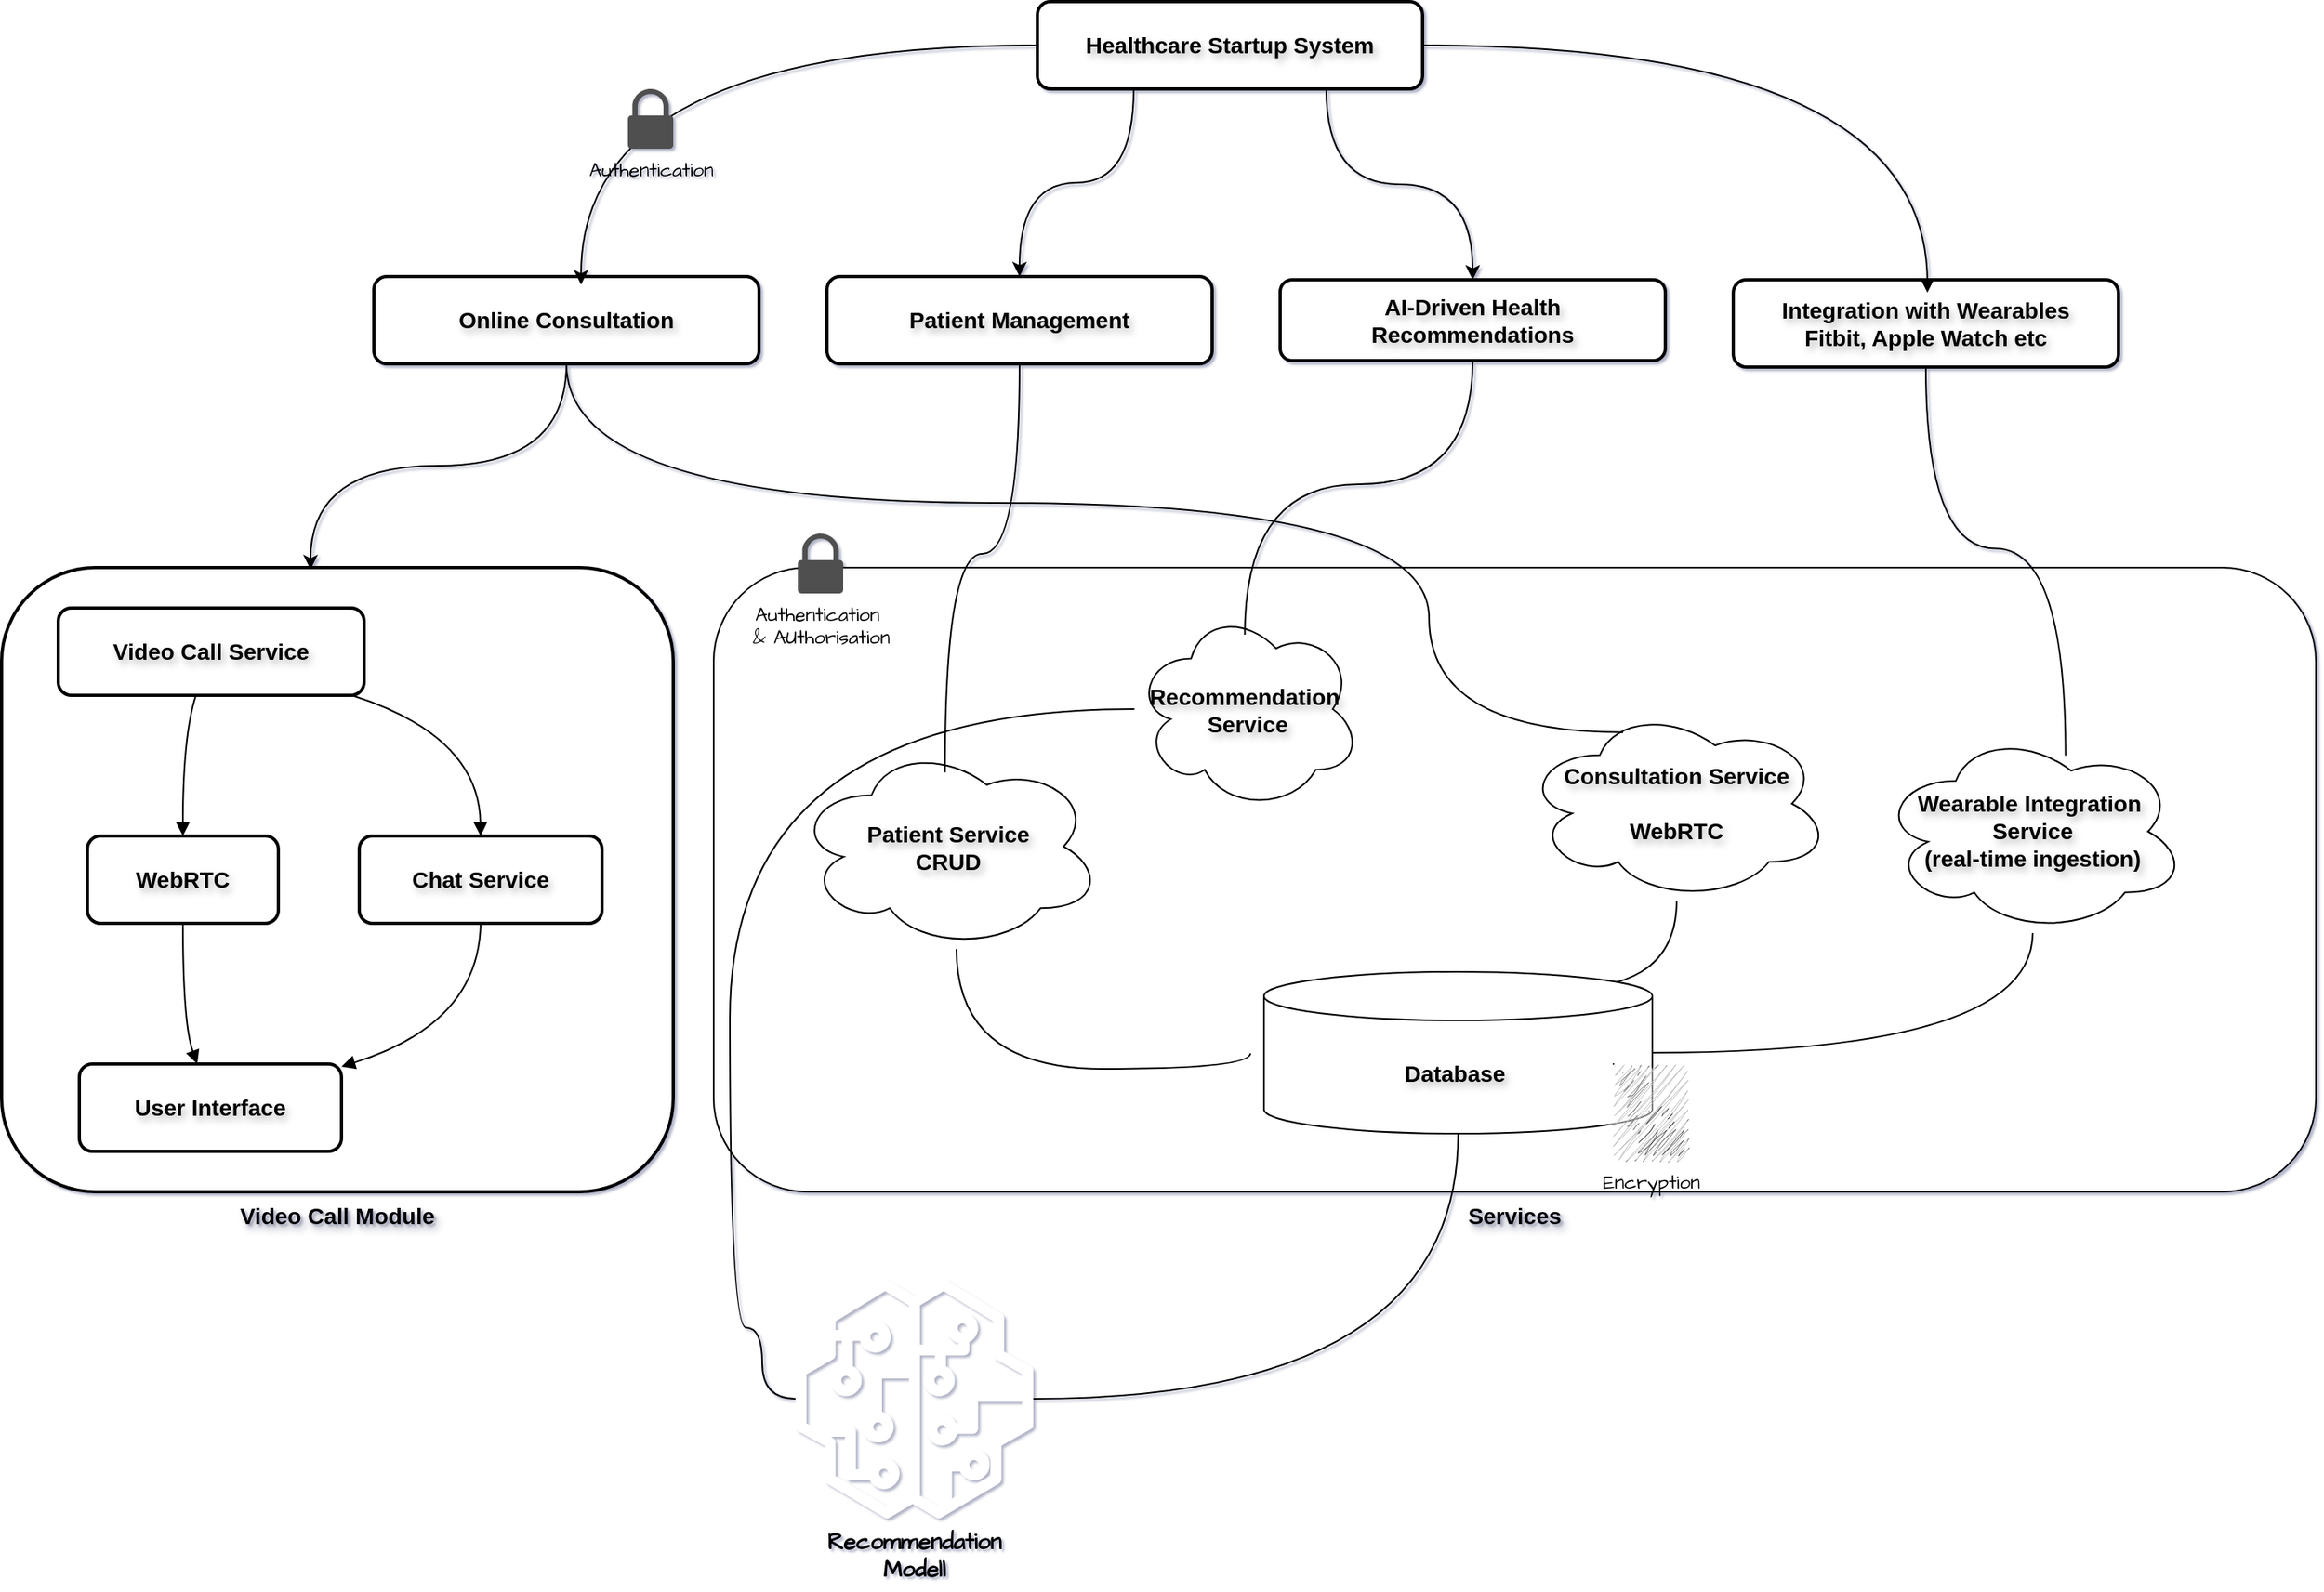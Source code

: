 <mxfile version="28.1.2">
  <diagram name="Page-1" id="8gp53KnupCuZ8QOs4xLB">
    <mxGraphModel dx="3546" dy="1402" grid="1" gridSize="12" guides="1" tooltips="1" connect="1" arrows="1" fold="1" page="1" pageScale="1" pageWidth="1169" pageHeight="827" background="#ffffff" math="0" shadow="1" adaptiveColors="simple">
      <root>
        <mxCell id="0" />
        <mxCell id="1" parent="0" />
        <mxCell id="nhiLkPvHy57KfDg59NYe-60" value="" style="group;fillColor=none;labelBackgroundColor=none;fontSize=14;html=1;whiteSpace=wrap;fontStyle=1" vertex="1" connectable="0" parent="1">
          <mxGeometry x="-204" y="48" width="1430" height="938" as="geometry" />
        </mxCell>
        <mxCell id="nhiLkPvHy57KfDg59NYe-56" value="" style="group;rounded=1;labelBackgroundColor=none;fontFamily=Helvetica;textShadow=1;labelBorderColor=none;align=center;fontStyle=1;fontSize=14;html=1;whiteSpace=wrap;" vertex="1" connectable="0" parent="nhiLkPvHy57KfDg59NYe-60">
          <mxGeometry width="1430" height="736" as="geometry" />
        </mxCell>
        <mxCell id="nhiLkPvHy57KfDg59NYe-30" value="Services" style="rounded=1;html=1;labelPosition=center;verticalLabelPosition=bottom;align=center;verticalAlign=top;fontSize=14;fontStyle=1;labelBackgroundColor=none;fontFamily=Helvetica;textShadow=1;labelBorderColor=none;whiteSpace=wrap;" vertex="1" parent="nhiLkPvHy57KfDg59NYe-56">
          <mxGeometry x="440" y="350" width="990" height="386" as="geometry" />
        </mxCell>
        <mxCell id="nhiLkPvHy57KfDg59NYe-3" value="Patient Management" style="strokeWidth=2;labelBackgroundColor=none;rounded=1;fontFamily=Helvetica;textShadow=1;labelBorderColor=none;align=center;fontStyle=1;fontSize=14;html=1;whiteSpace=wrap;" vertex="1" parent="nhiLkPvHy57KfDg59NYe-56">
          <mxGeometry x="510" y="170" width="238" height="54" as="geometry" />
        </mxCell>
        <mxCell id="nhiLkPvHy57KfDg59NYe-10" style="edgeStyle=orthogonalEdgeStyle;rounded=1;orthogonalLoop=1;jettySize=auto;html=1;strokeColor=none;curved=1;labelBackgroundColor=none;fontColor=default;fontFamily=Helvetica;textShadow=1;labelBorderColor=none;align=center;fontStyle=1;fontSize=14;" edge="1" parent="nhiLkPvHy57KfDg59NYe-56" source="nhiLkPvHy57KfDg59NYe-4" target="nhiLkPvHy57KfDg59NYe-5">
          <mxGeometry relative="1" as="geometry" />
        </mxCell>
        <mxCell id="nhiLkPvHy57KfDg59NYe-12" style="edgeStyle=orthogonalEdgeStyle;rounded=1;orthogonalLoop=1;jettySize=auto;html=1;entryX=0.5;entryY=0;entryDx=0;entryDy=0;curved=1;exitX=0.25;exitY=1;exitDx=0;exitDy=0;labelBackgroundColor=none;fontColor=default;fontFamily=Helvetica;textShadow=1;labelBorderColor=none;align=center;fontStyle=1;fontSize=14;" edge="1" parent="nhiLkPvHy57KfDg59NYe-56" source="nhiLkPvHy57KfDg59NYe-4" target="nhiLkPvHy57KfDg59NYe-3">
          <mxGeometry relative="1" as="geometry" />
        </mxCell>
        <mxCell id="nhiLkPvHy57KfDg59NYe-13" style="edgeStyle=orthogonalEdgeStyle;rounded=1;orthogonalLoop=1;jettySize=auto;html=1;exitX=0.75;exitY=1;exitDx=0;exitDy=0;entryX=0.5;entryY=0;entryDx=0;entryDy=0;curved=1;labelBackgroundColor=none;fontColor=default;fontFamily=Helvetica;textShadow=1;labelBorderColor=none;align=center;fontStyle=1;fontSize=14;" edge="1" parent="nhiLkPvHy57KfDg59NYe-56" source="nhiLkPvHy57KfDg59NYe-4" target="nhiLkPvHy57KfDg59NYe-6">
          <mxGeometry relative="1" as="geometry" />
        </mxCell>
        <mxCell id="nhiLkPvHy57KfDg59NYe-4" value="Healthcare Startup System" style="strokeWidth=2;labelBackgroundColor=none;rounded=1;fontFamily=Helvetica;textShadow=1;labelBorderColor=none;align=center;fontStyle=1;fontSize=14;html=1;whiteSpace=wrap;" vertex="1" parent="nhiLkPvHy57KfDg59NYe-56">
          <mxGeometry x="640" width="238" height="54" as="geometry" />
        </mxCell>
        <mxCell id="nhiLkPvHy57KfDg59NYe-5" value="Online Consultation" style="strokeWidth=2;labelBackgroundColor=none;rounded=1;fontFamily=Helvetica;textShadow=1;labelBorderColor=none;align=center;fontStyle=1;fontSize=14;html=1;whiteSpace=wrap;" vertex="1" parent="nhiLkPvHy57KfDg59NYe-56">
          <mxGeometry x="230" y="170" width="238" height="54" as="geometry" />
        </mxCell>
        <mxCell id="nhiLkPvHy57KfDg59NYe-6" value="AI-Driven Health Recommendations" style="strokeWidth=2;labelBackgroundColor=none;rounded=1;fontFamily=Helvetica;textShadow=1;labelBorderColor=none;align=center;fontStyle=1;fontSize=14;html=1;whiteSpace=wrap;" vertex="1" parent="nhiLkPvHy57KfDg59NYe-56">
          <mxGeometry x="790" y="172" width="238" height="50" as="geometry" />
        </mxCell>
        <mxCell id="nhiLkPvHy57KfDg59NYe-7" value="Integration with Wearables&lt;br&gt;Fitbit, Apple Watch etc" style="strokeWidth=2;labelBackgroundColor=none;rounded=1;fontFamily=Helvetica;textShadow=1;labelBorderColor=none;align=center;fontStyle=1;fontSize=14;html=1;whiteSpace=wrap;" vertex="1" parent="nhiLkPvHy57KfDg59NYe-56">
          <mxGeometry x="1070" y="172" width="238" height="54" as="geometry" />
        </mxCell>
        <mxCell id="nhiLkPvHy57KfDg59NYe-11" style="edgeStyle=orthogonalEdgeStyle;rounded=1;orthogonalLoop=1;jettySize=auto;html=1;entryX=0.538;entryY=0.093;entryDx=0;entryDy=0;entryPerimeter=0;curved=1;labelBackgroundColor=none;fontColor=default;fontFamily=Helvetica;textShadow=1;labelBorderColor=none;align=center;fontStyle=1;fontSize=14;" edge="1" parent="nhiLkPvHy57KfDg59NYe-56" source="nhiLkPvHy57KfDg59NYe-4" target="nhiLkPvHy57KfDg59NYe-5">
          <mxGeometry relative="1" as="geometry" />
        </mxCell>
        <mxCell id="nhiLkPvHy57KfDg59NYe-14" style="edgeStyle=orthogonalEdgeStyle;rounded=1;orthogonalLoop=1;jettySize=auto;html=1;entryX=0.504;entryY=0.148;entryDx=0;entryDy=0;entryPerimeter=0;curved=1;labelBackgroundColor=none;fontColor=default;fontFamily=Helvetica;textShadow=1;labelBorderColor=none;align=center;fontStyle=1;fontSize=14;" edge="1" parent="nhiLkPvHy57KfDg59NYe-56" source="nhiLkPvHy57KfDg59NYe-4" target="nhiLkPvHy57KfDg59NYe-7">
          <mxGeometry relative="1" as="geometry" />
        </mxCell>
        <mxCell id="nhiLkPvHy57KfDg59NYe-16" value="Video Call Module" style="strokeWidth=2;labelPosition=center;verticalLabelPosition=bottom;align=center;verticalAlign=top;fontStyle=1;fontSize=14;rounded=1;labelBackgroundColor=none;fontFamily=Helvetica;textShadow=1;labelBorderColor=none;html=1;whiteSpace=wrap;" vertex="1" parent="nhiLkPvHy57KfDg59NYe-56">
          <mxGeometry y="350" width="415" height="386" as="geometry" />
        </mxCell>
        <mxCell id="nhiLkPvHy57KfDg59NYe-17" value="Video Call Service" style="strokeWidth=2;rounded=1;labelBackgroundColor=none;fontFamily=Helvetica;textShadow=1;labelBorderColor=none;align=center;fontStyle=1;fontSize=14;html=1;whiteSpace=wrap;" vertex="1" parent="nhiLkPvHy57KfDg59NYe-56">
          <mxGeometry x="35" y="375" width="189" height="54" as="geometry" />
        </mxCell>
        <mxCell id="nhiLkPvHy57KfDg59NYe-18" value="WebRTC" style="strokeWidth=2;rounded=1;labelBackgroundColor=none;fontFamily=Helvetica;textShadow=1;labelBorderColor=none;align=center;fontStyle=1;fontSize=14;html=1;whiteSpace=wrap;" vertex="1" parent="nhiLkPvHy57KfDg59NYe-56">
          <mxGeometry x="53" y="516" width="118" height="54" as="geometry" />
        </mxCell>
        <mxCell id="nhiLkPvHy57KfDg59NYe-19" value="Chat Service" style="strokeWidth=2;rounded=1;labelBackgroundColor=none;fontFamily=Helvetica;textShadow=1;labelBorderColor=none;align=center;fontStyle=1;fontSize=14;html=1;whiteSpace=wrap;" vertex="1" parent="nhiLkPvHy57KfDg59NYe-56">
          <mxGeometry x="221" y="516" width="150" height="54" as="geometry" />
        </mxCell>
        <mxCell id="nhiLkPvHy57KfDg59NYe-20" value="User Interface" style="strokeWidth=2;rounded=1;labelBackgroundColor=none;fontFamily=Helvetica;textShadow=1;labelBorderColor=none;align=center;fontStyle=1;fontSize=14;html=1;whiteSpace=wrap;" vertex="1" parent="nhiLkPvHy57KfDg59NYe-56">
          <mxGeometry x="48" y="657" width="162" height="54" as="geometry" />
        </mxCell>
        <mxCell id="nhiLkPvHy57KfDg59NYe-21" value="" style="curved=1;startArrow=none;endArrow=block;exitX=0.45;exitY=1;entryX=0.5;entryY=0;labelBackgroundColor=none;fontColor=default;fontFamily=Helvetica;textShadow=1;labelBorderColor=none;align=center;fontStyle=1;fontSize=14;html=1;" edge="1" parent="nhiLkPvHy57KfDg59NYe-56" source="nhiLkPvHy57KfDg59NYe-17" target="nhiLkPvHy57KfDg59NYe-18">
          <mxGeometry relative="1" as="geometry">
            <Array as="points">
              <mxPoint x="112" y="454" />
            </Array>
          </mxGeometry>
        </mxCell>
        <mxCell id="nhiLkPvHy57KfDg59NYe-22" value="" style="curved=1;startArrow=none;endArrow=block;exitX=0.96;exitY=1;entryX=0.5;entryY=0;labelBackgroundColor=none;fontColor=default;fontFamily=Helvetica;textShadow=1;labelBorderColor=none;align=center;fontStyle=1;fontSize=14;html=1;" edge="1" parent="nhiLkPvHy57KfDg59NYe-56" source="nhiLkPvHy57KfDg59NYe-17" target="nhiLkPvHy57KfDg59NYe-19">
          <mxGeometry relative="1" as="geometry">
            <Array as="points">
              <mxPoint x="295" y="454" />
            </Array>
          </mxGeometry>
        </mxCell>
        <mxCell id="nhiLkPvHy57KfDg59NYe-23" value="" style="curved=1;startArrow=none;endArrow=block;exitX=0.5;exitY=1;entryX=0.45;entryY=0;labelBackgroundColor=none;fontColor=default;fontFamily=Helvetica;textShadow=1;labelBorderColor=none;align=center;fontStyle=1;fontSize=14;html=1;" edge="1" parent="nhiLkPvHy57KfDg59NYe-56" source="nhiLkPvHy57KfDg59NYe-18" target="nhiLkPvHy57KfDg59NYe-20">
          <mxGeometry relative="1" as="geometry">
            <Array as="points">
              <mxPoint x="112" y="632" />
            </Array>
          </mxGeometry>
        </mxCell>
        <mxCell id="nhiLkPvHy57KfDg59NYe-24" value="" style="curved=1;startArrow=none;endArrow=block;exitX=0.5;exitY=1;entryX=1;entryY=0.03;labelBackgroundColor=none;fontColor=default;fontFamily=Helvetica;textShadow=1;labelBorderColor=none;align=center;fontStyle=1;fontSize=14;html=1;" edge="1" parent="nhiLkPvHy57KfDg59NYe-56" source="nhiLkPvHy57KfDg59NYe-19" target="nhiLkPvHy57KfDg59NYe-20">
          <mxGeometry relative="1" as="geometry">
            <Array as="points">
              <mxPoint x="295" y="632" />
            </Array>
          </mxGeometry>
        </mxCell>
        <mxCell id="nhiLkPvHy57KfDg59NYe-25" style="edgeStyle=orthogonalEdgeStyle;rounded=1;orthogonalLoop=1;jettySize=auto;html=1;entryX=0.46;entryY=0.003;entryDx=0;entryDy=0;entryPerimeter=0;curved=1;labelBackgroundColor=none;fontColor=default;fontFamily=Helvetica;textShadow=1;labelBorderColor=none;align=center;fontStyle=1;fontSize=14;" edge="1" parent="nhiLkPvHy57KfDg59NYe-56" source="nhiLkPvHy57KfDg59NYe-5" target="nhiLkPvHy57KfDg59NYe-16">
          <mxGeometry relative="1" as="geometry" />
        </mxCell>
        <mxCell id="nhiLkPvHy57KfDg59NYe-51" style="edgeStyle=orthogonalEdgeStyle;rounded=1;orthogonalLoop=1;jettySize=auto;html=1;endArrow=none;endFill=0;curved=1;labelBackgroundColor=none;fontColor=default;fontFamily=Helvetica;textShadow=1;labelBorderColor=none;align=center;fontStyle=1;fontSize=14;" edge="1" parent="nhiLkPvHy57KfDg59NYe-56" source="nhiLkPvHy57KfDg59NYe-36" target="nhiLkPvHy57KfDg59NYe-40">
          <mxGeometry relative="1" as="geometry" />
        </mxCell>
        <mxCell id="nhiLkPvHy57KfDg59NYe-46" style="edgeStyle=orthogonalEdgeStyle;rounded=1;orthogonalLoop=1;jettySize=auto;html=1;endArrow=none;endFill=0;curved=1;entryX=-0.035;entryY=0.504;entryDx=0;entryDy=0;entryPerimeter=0;labelBackgroundColor=none;fontColor=default;fontFamily=Helvetica;textShadow=1;labelBorderColor=none;align=center;fontStyle=1;fontSize=14;" edge="1" parent="nhiLkPvHy57KfDg59NYe-56" source="nhiLkPvHy57KfDg59NYe-37" target="nhiLkPvHy57KfDg59NYe-36">
          <mxGeometry relative="1" as="geometry">
            <Array as="points">
              <mxPoint x="590" y="660" />
              <mxPoint x="772" y="660" />
            </Array>
          </mxGeometry>
        </mxCell>
        <mxCell id="nhiLkPvHy57KfDg59NYe-37" value="Patient Service&lt;br&gt;CRUD" style="ellipse;shape=cloud;rounded=1;labelBackgroundColor=none;fontFamily=Helvetica;textShadow=1;labelBorderColor=none;align=center;fontStyle=1;fontSize=14;html=1;whiteSpace=wrap;" vertex="1" parent="nhiLkPvHy57KfDg59NYe-56">
          <mxGeometry x="490" y="459" width="190" height="127" as="geometry" />
        </mxCell>
        <mxCell id="nhiLkPvHy57KfDg59NYe-38" value="Recommendation&amp;nbsp;&lt;div&gt;Service&lt;/div&gt;" style="ellipse;shape=cloud;html=1;rounded=1;labelBackgroundColor=none;fontFamily=Helvetica;textShadow=1;labelBorderColor=none;align=center;fontStyle=1;fontSize=14;whiteSpace=wrap;" vertex="1" parent="nhiLkPvHy57KfDg59NYe-56">
          <mxGeometry x="700" y="375" width="140" height="125" as="geometry" />
        </mxCell>
        <mxCell id="nhiLkPvHy57KfDg59NYe-39" value="Consultation Service&lt;div&gt;&lt;br&gt;&lt;/div&gt;&lt;div&gt;WebRTC&lt;/div&gt;" style="ellipse;shape=cloud;html=1;rounded=1;labelBackgroundColor=none;fontFamily=Helvetica;textShadow=1;labelBorderColor=none;align=center;fontStyle=1;fontSize=14;whiteSpace=wrap;" vertex="1" parent="nhiLkPvHy57KfDg59NYe-56">
          <mxGeometry x="940" y="436" width="190" height="120" as="geometry" />
        </mxCell>
        <mxCell id="nhiLkPvHy57KfDg59NYe-40" value="Wearable Integration&amp;nbsp;&lt;br&gt;Service&lt;br&gt;(real-time ingestion)" style="ellipse;shape=cloud;rounded=1;labelBackgroundColor=none;fontFamily=Helvetica;textShadow=1;labelBorderColor=none;align=center;fontStyle=1;fontSize=14;html=1;whiteSpace=wrap;" vertex="1" parent="nhiLkPvHy57KfDg59NYe-56">
          <mxGeometry x="1160" y="450.5" width="190" height="125.5" as="geometry" />
        </mxCell>
        <mxCell id="nhiLkPvHy57KfDg59NYe-48" style="edgeStyle=orthogonalEdgeStyle;rounded=1;orthogonalLoop=1;jettySize=auto;html=1;entryX=0.5;entryY=0;entryDx=0;entryDy=0;entryPerimeter=0;curved=1;shape=wire;dashed=1;endArrow=none;endFill=0;labelBackgroundColor=none;fontColor=default;fontFamily=Helvetica;textShadow=1;labelBorderColor=none;align=center;fontStyle=1;fontSize=14;" edge="1" parent="nhiLkPvHy57KfDg59NYe-56" source="nhiLkPvHy57KfDg59NYe-39" target="nhiLkPvHy57KfDg59NYe-36">
          <mxGeometry relative="1" as="geometry">
            <Array as="points">
              <mxPoint x="1035" y="610" />
              <mxPoint x="900" y="610" />
            </Array>
          </mxGeometry>
        </mxCell>
        <mxCell id="nhiLkPvHy57KfDg59NYe-52" style="edgeStyle=orthogonalEdgeStyle;rounded=1;orthogonalLoop=1;jettySize=auto;html=1;entryX=0.489;entryY=0.139;entryDx=0;entryDy=0;entryPerimeter=0;endArrow=none;endFill=0;curved=1;labelBackgroundColor=none;fontColor=default;fontFamily=Helvetica;textShadow=1;labelBorderColor=none;align=center;fontStyle=1;fontSize=14;" edge="1" parent="nhiLkPvHy57KfDg59NYe-56" source="nhiLkPvHy57KfDg59NYe-3" target="nhiLkPvHy57KfDg59NYe-37">
          <mxGeometry relative="1" as="geometry" />
        </mxCell>
        <mxCell id="nhiLkPvHy57KfDg59NYe-53" style="edgeStyle=orthogonalEdgeStyle;rounded=1;orthogonalLoop=1;jettySize=auto;html=1;entryX=0.487;entryY=0.132;entryDx=0;entryDy=0;entryPerimeter=0;curved=1;endArrow=none;endFill=0;labelBackgroundColor=none;fontColor=default;fontFamily=Helvetica;textShadow=1;labelBorderColor=none;align=center;fontStyle=1;fontSize=14;" edge="1" parent="nhiLkPvHy57KfDg59NYe-56" source="nhiLkPvHy57KfDg59NYe-6" target="nhiLkPvHy57KfDg59NYe-38">
          <mxGeometry relative="1" as="geometry" />
        </mxCell>
        <mxCell id="nhiLkPvHy57KfDg59NYe-54" style="edgeStyle=orthogonalEdgeStyle;rounded=1;orthogonalLoop=1;jettySize=auto;html=1;entryX=0.326;entryY=0.132;entryDx=0;entryDy=0;entryPerimeter=0;endArrow=none;endFill=0;curved=1;labelBackgroundColor=none;fontColor=default;fontFamily=Helvetica;textShadow=1;labelBorderColor=none;align=center;fontStyle=1;fontSize=14;" edge="1" parent="nhiLkPvHy57KfDg59NYe-56" source="nhiLkPvHy57KfDg59NYe-5" target="nhiLkPvHy57KfDg59NYe-39">
          <mxGeometry relative="1" as="geometry">
            <Array as="points">
              <mxPoint x="349" y="310" />
              <mxPoint x="882" y="310" />
            </Array>
          </mxGeometry>
        </mxCell>
        <mxCell id="nhiLkPvHy57KfDg59NYe-55" style="edgeStyle=orthogonalEdgeStyle;rounded=1;orthogonalLoop=1;jettySize=auto;html=1;entryX=0.607;entryY=0.125;entryDx=0;entryDy=0;entryPerimeter=0;curved=1;endArrow=none;endFill=0;labelBackgroundColor=none;fontColor=default;fontFamily=Helvetica;textShadow=1;labelBorderColor=none;align=center;fontStyle=1;fontSize=14;" edge="1" parent="nhiLkPvHy57KfDg59NYe-56" source="nhiLkPvHy57KfDg59NYe-7" target="nhiLkPvHy57KfDg59NYe-40">
          <mxGeometry relative="1" as="geometry" />
        </mxCell>
        <mxCell id="nhiLkPvHy57KfDg59NYe-36" value="Database&amp;nbsp;" style="shape=cylinder3;html=1;boundedLbl=1;backgroundOutline=1;size=15;rounded=1;labelBackgroundColor=none;fontFamily=Helvetica;textShadow=1;labelBorderColor=none;align=center;fontStyle=1;fontSize=14;whiteSpace=wrap;" vertex="1" parent="nhiLkPvHy57KfDg59NYe-56">
          <mxGeometry x="780" y="600" width="240" height="100" as="geometry" />
        </mxCell>
        <mxCell id="nhiLkPvHy57KfDg59NYe-61" value="Encryption" style="outlineConnect=0;dashed=0;verticalLabelPosition=bottom;verticalAlign=top;align=center;html=1;shape=mxgraph.aws3.data_encryption_key;fillColor=#7D7C7C;gradientColor=none;sketch=1;hachureGap=4;jiggle=2;curveFitting=1;fontFamily=Architects Daughter;fontSource=https%3A%2F%2Ffonts.googleapis.com%2Fcss%3Ffamily%3DArchitects%2BDaughter;" vertex="1" parent="nhiLkPvHy57KfDg59NYe-56">
          <mxGeometry x="996" y="657" width="46.5" height="60" as="geometry" />
        </mxCell>
        <mxCell id="nhiLkPvHy57KfDg59NYe-62" value="Authentication" style="sketch=0;pointerEvents=1;shadow=0;dashed=0;html=1;strokeColor=none;fillColor=#505050;labelPosition=center;verticalLabelPosition=bottom;verticalAlign=top;outlineConnect=0;align=center;shape=mxgraph.office.security.lock_protected;hachureGap=4;jiggle=2;curveFitting=1;fontFamily=Architects Daughter;fontSource=https%3A%2F%2Ffonts.googleapis.com%2Fcss%3Ffamily%3DArchitects%2BDaughter;" vertex="1" parent="nhiLkPvHy57KfDg59NYe-56">
          <mxGeometry x="387" y="54" width="28" height="37" as="geometry" />
        </mxCell>
        <mxCell id="nhiLkPvHy57KfDg59NYe-63" value="Authentication&amp;nbsp;&lt;div&gt;&amp;amp; AUthorisation&lt;/div&gt;" style="sketch=0;pointerEvents=1;shadow=0;dashed=0;html=1;strokeColor=none;fillColor=#505050;labelPosition=center;verticalLabelPosition=bottom;verticalAlign=top;outlineConnect=0;align=center;shape=mxgraph.office.security.lock_protected;hachureGap=4;jiggle=2;curveFitting=1;fontFamily=Architects Daughter;fontSource=https%3A%2F%2Ffonts.googleapis.com%2Fcss%3Ffamily%3DArchitects%2BDaughter;" vertex="1" parent="nhiLkPvHy57KfDg59NYe-56">
          <mxGeometry x="492" y="329" width="28" height="37" as="geometry" />
        </mxCell>
        <mxCell id="nhiLkPvHy57KfDg59NYe-57" value="Recommendation Modell" style="outlineConnect=0;dashed=0;verticalLabelPosition=bottom;verticalAlign=top;align=center;html=1;fontSize=14;fontStyle=1;aspect=fixed;pointerEvents=1;shape=mxgraph.aws4.sagemaker_model;hachureGap=4;fontFamily=Architects Daughter;fontSource=https%3A%2F%2Ffonts.googleapis.com%2Fcss%3Ffamily%3DArchitects%2BDaughter;labelBackgroundColor=none;perimeterSpacing=0;strokeWidth=1;fillStyle=solid;gradientDirection=radial;whiteSpace=wrap;" vertex="1" parent="nhiLkPvHy57KfDg59NYe-60">
          <mxGeometry x="490" y="790" width="148" height="148" as="geometry" />
        </mxCell>
        <mxCell id="nhiLkPvHy57KfDg59NYe-58" value="" style="edgeStyle=orthogonalEdgeStyle;rounded=1;orthogonalLoop=1;jettySize=auto;html=1;curved=1;shape=wire;dashed=1;endArrow=none;endFill=0;labelBackgroundColor=none;fontColor=default;fontFamily=Helvetica;textShadow=1;labelBorderColor=none;align=center;fontStyle=1;fontSize=14;" edge="1" parent="nhiLkPvHy57KfDg59NYe-60" source="nhiLkPvHy57KfDg59NYe-38" target="nhiLkPvHy57KfDg59NYe-57">
          <mxGeometry relative="1" as="geometry">
            <mxPoint x="580" y="530" as="sourcePoint" />
            <mxPoint x="710" y="651" as="targetPoint" />
            <Array as="points">
              <mxPoint x="450" y="437" />
              <mxPoint x="450" y="820" />
              <mxPoint x="470" y="820" />
              <mxPoint x="470" y="864" />
            </Array>
          </mxGeometry>
        </mxCell>
        <mxCell id="nhiLkPvHy57KfDg59NYe-47" style="edgeStyle=orthogonalEdgeStyle;rounded=1;orthogonalLoop=1;jettySize=auto;html=1;curved=1;shape=wire;dashed=1;endArrow=none;endFill=0;entryX=0.5;entryY=1;entryDx=0;entryDy=0;entryPerimeter=0;labelBackgroundColor=none;fontColor=default;fontFamily=Helvetica;textShadow=1;labelBorderColor=none;align=center;fontStyle=1;fontSize=14;" edge="1" parent="nhiLkPvHy57KfDg59NYe-60" source="nhiLkPvHy57KfDg59NYe-57" target="nhiLkPvHy57KfDg59NYe-36">
          <mxGeometry relative="1" as="geometry">
            <mxPoint x="895" y="620" as="targetPoint" />
          </mxGeometry>
        </mxCell>
      </root>
    </mxGraphModel>
  </diagram>
</mxfile>
